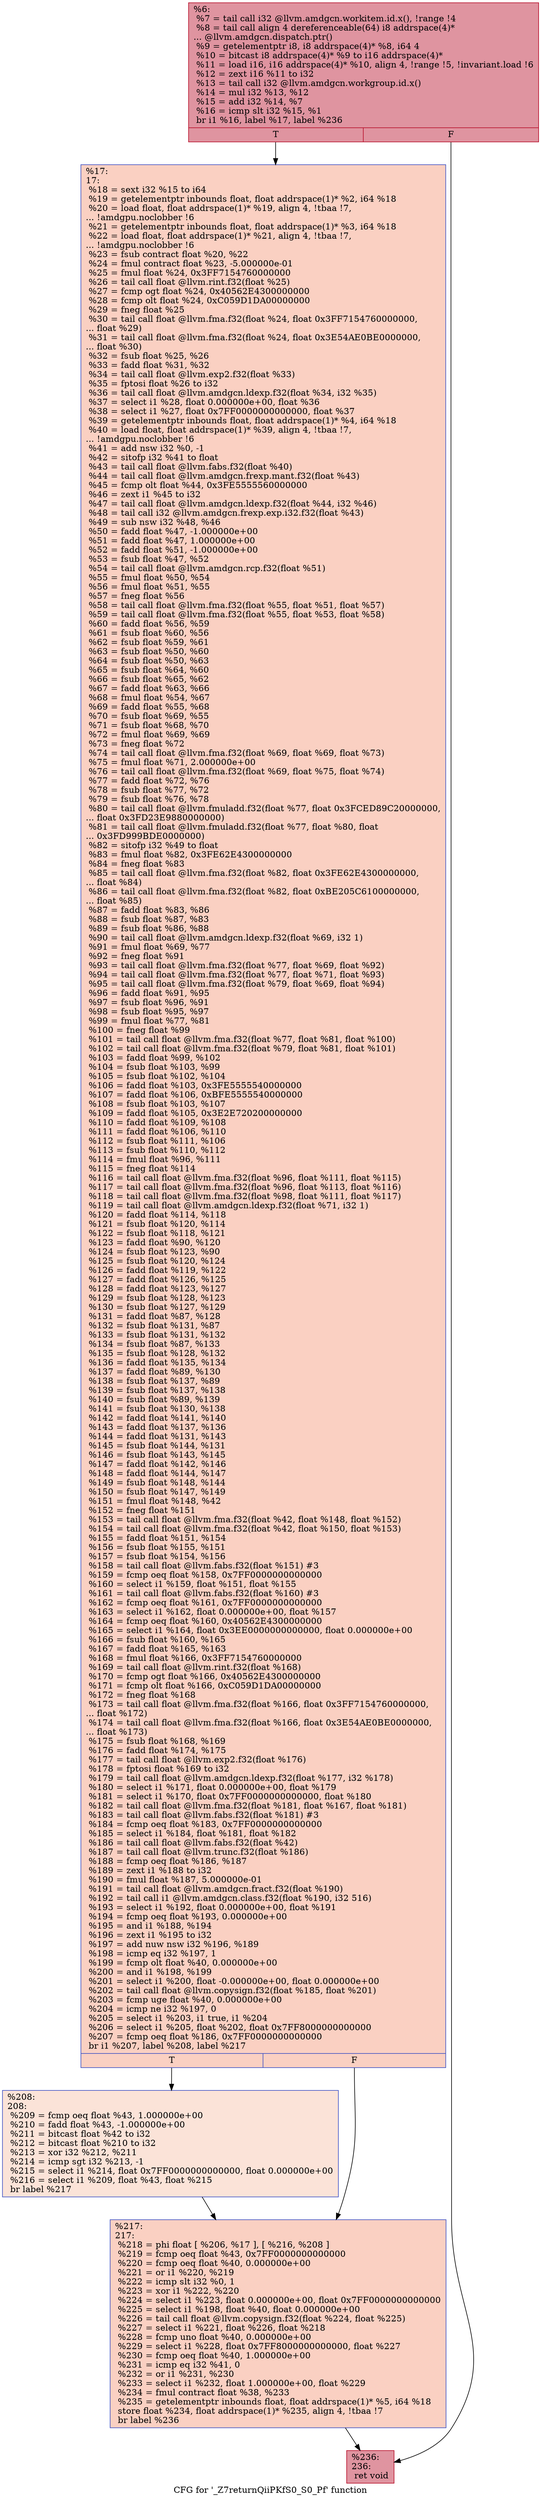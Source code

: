 digraph "CFG for '_Z7returnQiiPKfS0_S0_Pf' function" {
	label="CFG for '_Z7returnQiiPKfS0_S0_Pf' function";

	Node0x617ed80 [shape=record,color="#b70d28ff", style=filled, fillcolor="#b70d2870",label="{%6:\l  %7 = tail call i32 @llvm.amdgcn.workitem.id.x(), !range !4\l  %8 = tail call align 4 dereferenceable(64) i8 addrspace(4)*\l... @llvm.amdgcn.dispatch.ptr()\l  %9 = getelementptr i8, i8 addrspace(4)* %8, i64 4\l  %10 = bitcast i8 addrspace(4)* %9 to i16 addrspace(4)*\l  %11 = load i16, i16 addrspace(4)* %10, align 4, !range !5, !invariant.load !6\l  %12 = zext i16 %11 to i32\l  %13 = tail call i32 @llvm.amdgcn.workgroup.id.x()\l  %14 = mul i32 %13, %12\l  %15 = add i32 %14, %7\l  %16 = icmp slt i32 %15, %1\l  br i1 %16, label %17, label %236\l|{<s0>T|<s1>F}}"];
	Node0x617ed80:s0 -> Node0x617fd10;
	Node0x617ed80:s1 -> Node0x6180d30;
	Node0x617fd10 [shape=record,color="#3d50c3ff", style=filled, fillcolor="#f3947570",label="{%17:\l17:                                               \l  %18 = sext i32 %15 to i64\l  %19 = getelementptr inbounds float, float addrspace(1)* %2, i64 %18\l  %20 = load float, float addrspace(1)* %19, align 4, !tbaa !7,\l... !amdgpu.noclobber !6\l  %21 = getelementptr inbounds float, float addrspace(1)* %3, i64 %18\l  %22 = load float, float addrspace(1)* %21, align 4, !tbaa !7,\l... !amdgpu.noclobber !6\l  %23 = fsub contract float %20, %22\l  %24 = fmul contract float %23, -5.000000e-01\l  %25 = fmul float %24, 0x3FF7154760000000\l  %26 = tail call float @llvm.rint.f32(float %25)\l  %27 = fcmp ogt float %24, 0x40562E4300000000\l  %28 = fcmp olt float %24, 0xC059D1DA00000000\l  %29 = fneg float %25\l  %30 = tail call float @llvm.fma.f32(float %24, float 0x3FF7154760000000,\l... float %29)\l  %31 = tail call float @llvm.fma.f32(float %24, float 0x3E54AE0BE0000000,\l... float %30)\l  %32 = fsub float %25, %26\l  %33 = fadd float %31, %32\l  %34 = tail call float @llvm.exp2.f32(float %33)\l  %35 = fptosi float %26 to i32\l  %36 = tail call float @llvm.amdgcn.ldexp.f32(float %34, i32 %35)\l  %37 = select i1 %28, float 0.000000e+00, float %36\l  %38 = select i1 %27, float 0x7FF0000000000000, float %37\l  %39 = getelementptr inbounds float, float addrspace(1)* %4, i64 %18\l  %40 = load float, float addrspace(1)* %39, align 4, !tbaa !7,\l... !amdgpu.noclobber !6\l  %41 = add nsw i32 %0, -1\l  %42 = sitofp i32 %41 to float\l  %43 = tail call float @llvm.fabs.f32(float %40)\l  %44 = tail call float @llvm.amdgcn.frexp.mant.f32(float %43)\l  %45 = fcmp olt float %44, 0x3FE5555560000000\l  %46 = zext i1 %45 to i32\l  %47 = tail call float @llvm.amdgcn.ldexp.f32(float %44, i32 %46)\l  %48 = tail call i32 @llvm.amdgcn.frexp.exp.i32.f32(float %43)\l  %49 = sub nsw i32 %48, %46\l  %50 = fadd float %47, -1.000000e+00\l  %51 = fadd float %47, 1.000000e+00\l  %52 = fadd float %51, -1.000000e+00\l  %53 = fsub float %47, %52\l  %54 = tail call float @llvm.amdgcn.rcp.f32(float %51)\l  %55 = fmul float %50, %54\l  %56 = fmul float %51, %55\l  %57 = fneg float %56\l  %58 = tail call float @llvm.fma.f32(float %55, float %51, float %57)\l  %59 = tail call float @llvm.fma.f32(float %55, float %53, float %58)\l  %60 = fadd float %56, %59\l  %61 = fsub float %60, %56\l  %62 = fsub float %59, %61\l  %63 = fsub float %50, %60\l  %64 = fsub float %50, %63\l  %65 = fsub float %64, %60\l  %66 = fsub float %65, %62\l  %67 = fadd float %63, %66\l  %68 = fmul float %54, %67\l  %69 = fadd float %55, %68\l  %70 = fsub float %69, %55\l  %71 = fsub float %68, %70\l  %72 = fmul float %69, %69\l  %73 = fneg float %72\l  %74 = tail call float @llvm.fma.f32(float %69, float %69, float %73)\l  %75 = fmul float %71, 2.000000e+00\l  %76 = tail call float @llvm.fma.f32(float %69, float %75, float %74)\l  %77 = fadd float %72, %76\l  %78 = fsub float %77, %72\l  %79 = fsub float %76, %78\l  %80 = tail call float @llvm.fmuladd.f32(float %77, float 0x3FCED89C20000000,\l... float 0x3FD23E9880000000)\l  %81 = tail call float @llvm.fmuladd.f32(float %77, float %80, float\l... 0x3FD999BDE0000000)\l  %82 = sitofp i32 %49 to float\l  %83 = fmul float %82, 0x3FE62E4300000000\l  %84 = fneg float %83\l  %85 = tail call float @llvm.fma.f32(float %82, float 0x3FE62E4300000000,\l... float %84)\l  %86 = tail call float @llvm.fma.f32(float %82, float 0xBE205C6100000000,\l... float %85)\l  %87 = fadd float %83, %86\l  %88 = fsub float %87, %83\l  %89 = fsub float %86, %88\l  %90 = tail call float @llvm.amdgcn.ldexp.f32(float %69, i32 1)\l  %91 = fmul float %69, %77\l  %92 = fneg float %91\l  %93 = tail call float @llvm.fma.f32(float %77, float %69, float %92)\l  %94 = tail call float @llvm.fma.f32(float %77, float %71, float %93)\l  %95 = tail call float @llvm.fma.f32(float %79, float %69, float %94)\l  %96 = fadd float %91, %95\l  %97 = fsub float %96, %91\l  %98 = fsub float %95, %97\l  %99 = fmul float %77, %81\l  %100 = fneg float %99\l  %101 = tail call float @llvm.fma.f32(float %77, float %81, float %100)\l  %102 = tail call float @llvm.fma.f32(float %79, float %81, float %101)\l  %103 = fadd float %99, %102\l  %104 = fsub float %103, %99\l  %105 = fsub float %102, %104\l  %106 = fadd float %103, 0x3FE5555540000000\l  %107 = fadd float %106, 0xBFE5555540000000\l  %108 = fsub float %103, %107\l  %109 = fadd float %105, 0x3E2E720200000000\l  %110 = fadd float %109, %108\l  %111 = fadd float %106, %110\l  %112 = fsub float %111, %106\l  %113 = fsub float %110, %112\l  %114 = fmul float %96, %111\l  %115 = fneg float %114\l  %116 = tail call float @llvm.fma.f32(float %96, float %111, float %115)\l  %117 = tail call float @llvm.fma.f32(float %96, float %113, float %116)\l  %118 = tail call float @llvm.fma.f32(float %98, float %111, float %117)\l  %119 = tail call float @llvm.amdgcn.ldexp.f32(float %71, i32 1)\l  %120 = fadd float %114, %118\l  %121 = fsub float %120, %114\l  %122 = fsub float %118, %121\l  %123 = fadd float %90, %120\l  %124 = fsub float %123, %90\l  %125 = fsub float %120, %124\l  %126 = fadd float %119, %122\l  %127 = fadd float %126, %125\l  %128 = fadd float %123, %127\l  %129 = fsub float %128, %123\l  %130 = fsub float %127, %129\l  %131 = fadd float %87, %128\l  %132 = fsub float %131, %87\l  %133 = fsub float %131, %132\l  %134 = fsub float %87, %133\l  %135 = fsub float %128, %132\l  %136 = fadd float %135, %134\l  %137 = fadd float %89, %130\l  %138 = fsub float %137, %89\l  %139 = fsub float %137, %138\l  %140 = fsub float %89, %139\l  %141 = fsub float %130, %138\l  %142 = fadd float %141, %140\l  %143 = fadd float %137, %136\l  %144 = fadd float %131, %143\l  %145 = fsub float %144, %131\l  %146 = fsub float %143, %145\l  %147 = fadd float %142, %146\l  %148 = fadd float %144, %147\l  %149 = fsub float %148, %144\l  %150 = fsub float %147, %149\l  %151 = fmul float %148, %42\l  %152 = fneg float %151\l  %153 = tail call float @llvm.fma.f32(float %42, float %148, float %152)\l  %154 = tail call float @llvm.fma.f32(float %42, float %150, float %153)\l  %155 = fadd float %151, %154\l  %156 = fsub float %155, %151\l  %157 = fsub float %154, %156\l  %158 = tail call float @llvm.fabs.f32(float %151) #3\l  %159 = fcmp oeq float %158, 0x7FF0000000000000\l  %160 = select i1 %159, float %151, float %155\l  %161 = tail call float @llvm.fabs.f32(float %160) #3\l  %162 = fcmp oeq float %161, 0x7FF0000000000000\l  %163 = select i1 %162, float 0.000000e+00, float %157\l  %164 = fcmp oeq float %160, 0x40562E4300000000\l  %165 = select i1 %164, float 0x3EE0000000000000, float 0.000000e+00\l  %166 = fsub float %160, %165\l  %167 = fadd float %165, %163\l  %168 = fmul float %166, 0x3FF7154760000000\l  %169 = tail call float @llvm.rint.f32(float %168)\l  %170 = fcmp ogt float %166, 0x40562E4300000000\l  %171 = fcmp olt float %166, 0xC059D1DA00000000\l  %172 = fneg float %168\l  %173 = tail call float @llvm.fma.f32(float %166, float 0x3FF7154760000000,\l... float %172)\l  %174 = tail call float @llvm.fma.f32(float %166, float 0x3E54AE0BE0000000,\l... float %173)\l  %175 = fsub float %168, %169\l  %176 = fadd float %174, %175\l  %177 = tail call float @llvm.exp2.f32(float %176)\l  %178 = fptosi float %169 to i32\l  %179 = tail call float @llvm.amdgcn.ldexp.f32(float %177, i32 %178)\l  %180 = select i1 %171, float 0.000000e+00, float %179\l  %181 = select i1 %170, float 0x7FF0000000000000, float %180\l  %182 = tail call float @llvm.fma.f32(float %181, float %167, float %181)\l  %183 = tail call float @llvm.fabs.f32(float %181) #3\l  %184 = fcmp oeq float %183, 0x7FF0000000000000\l  %185 = select i1 %184, float %181, float %182\l  %186 = tail call float @llvm.fabs.f32(float %42)\l  %187 = tail call float @llvm.trunc.f32(float %186)\l  %188 = fcmp oeq float %186, %187\l  %189 = zext i1 %188 to i32\l  %190 = fmul float %187, 5.000000e-01\l  %191 = tail call float @llvm.amdgcn.fract.f32(float %190)\l  %192 = tail call i1 @llvm.amdgcn.class.f32(float %190, i32 516)\l  %193 = select i1 %192, float 0.000000e+00, float %191\l  %194 = fcmp oeq float %193, 0.000000e+00\l  %195 = and i1 %188, %194\l  %196 = zext i1 %195 to i32\l  %197 = add nuw nsw i32 %196, %189\l  %198 = icmp eq i32 %197, 1\l  %199 = fcmp olt float %40, 0.000000e+00\l  %200 = and i1 %198, %199\l  %201 = select i1 %200, float -0.000000e+00, float 0.000000e+00\l  %202 = tail call float @llvm.copysign.f32(float %185, float %201)\l  %203 = fcmp uge float %40, 0.000000e+00\l  %204 = icmp ne i32 %197, 0\l  %205 = select i1 %203, i1 true, i1 %204\l  %206 = select i1 %205, float %202, float 0x7FF8000000000000\l  %207 = fcmp oeq float %186, 0x7FF0000000000000\l  br i1 %207, label %208, label %217\l|{<s0>T|<s1>F}}"];
	Node0x617fd10:s0 -> Node0x618c5f0;
	Node0x617fd10:s1 -> Node0x618c680;
	Node0x618c5f0 [shape=record,color="#3d50c3ff", style=filled, fillcolor="#f6bfa670",label="{%208:\l208:                                              \l  %209 = fcmp oeq float %43, 1.000000e+00\l  %210 = fadd float %43, -1.000000e+00\l  %211 = bitcast float %42 to i32\l  %212 = bitcast float %210 to i32\l  %213 = xor i32 %212, %211\l  %214 = icmp sgt i32 %213, -1\l  %215 = select i1 %214, float 0x7FF0000000000000, float 0.000000e+00\l  %216 = select i1 %209, float %43, float %215\l  br label %217\l}"];
	Node0x618c5f0 -> Node0x618c680;
	Node0x618c680 [shape=record,color="#3d50c3ff", style=filled, fillcolor="#f3947570",label="{%217:\l217:                                              \l  %218 = phi float [ %206, %17 ], [ %216, %208 ]\l  %219 = fcmp oeq float %43, 0x7FF0000000000000\l  %220 = fcmp oeq float %40, 0.000000e+00\l  %221 = or i1 %220, %219\l  %222 = icmp slt i32 %0, 1\l  %223 = xor i1 %222, %220\l  %224 = select i1 %223, float 0.000000e+00, float 0x7FF0000000000000\l  %225 = select i1 %198, float %40, float 0.000000e+00\l  %226 = tail call float @llvm.copysign.f32(float %224, float %225)\l  %227 = select i1 %221, float %226, float %218\l  %228 = fcmp uno float %40, 0.000000e+00\l  %229 = select i1 %228, float 0x7FF8000000000000, float %227\l  %230 = fcmp oeq float %40, 1.000000e+00\l  %231 = icmp eq i32 %41, 0\l  %232 = or i1 %231, %230\l  %233 = select i1 %232, float 1.000000e+00, float %229\l  %234 = fmul contract float %38, %233\l  %235 = getelementptr inbounds float, float addrspace(1)* %5, i64 %18\l  store float %234, float addrspace(1)* %235, align 4, !tbaa !7\l  br label %236\l}"];
	Node0x618c680 -> Node0x6180d30;
	Node0x6180d30 [shape=record,color="#b70d28ff", style=filled, fillcolor="#b70d2870",label="{%236:\l236:                                              \l  ret void\l}"];
}
